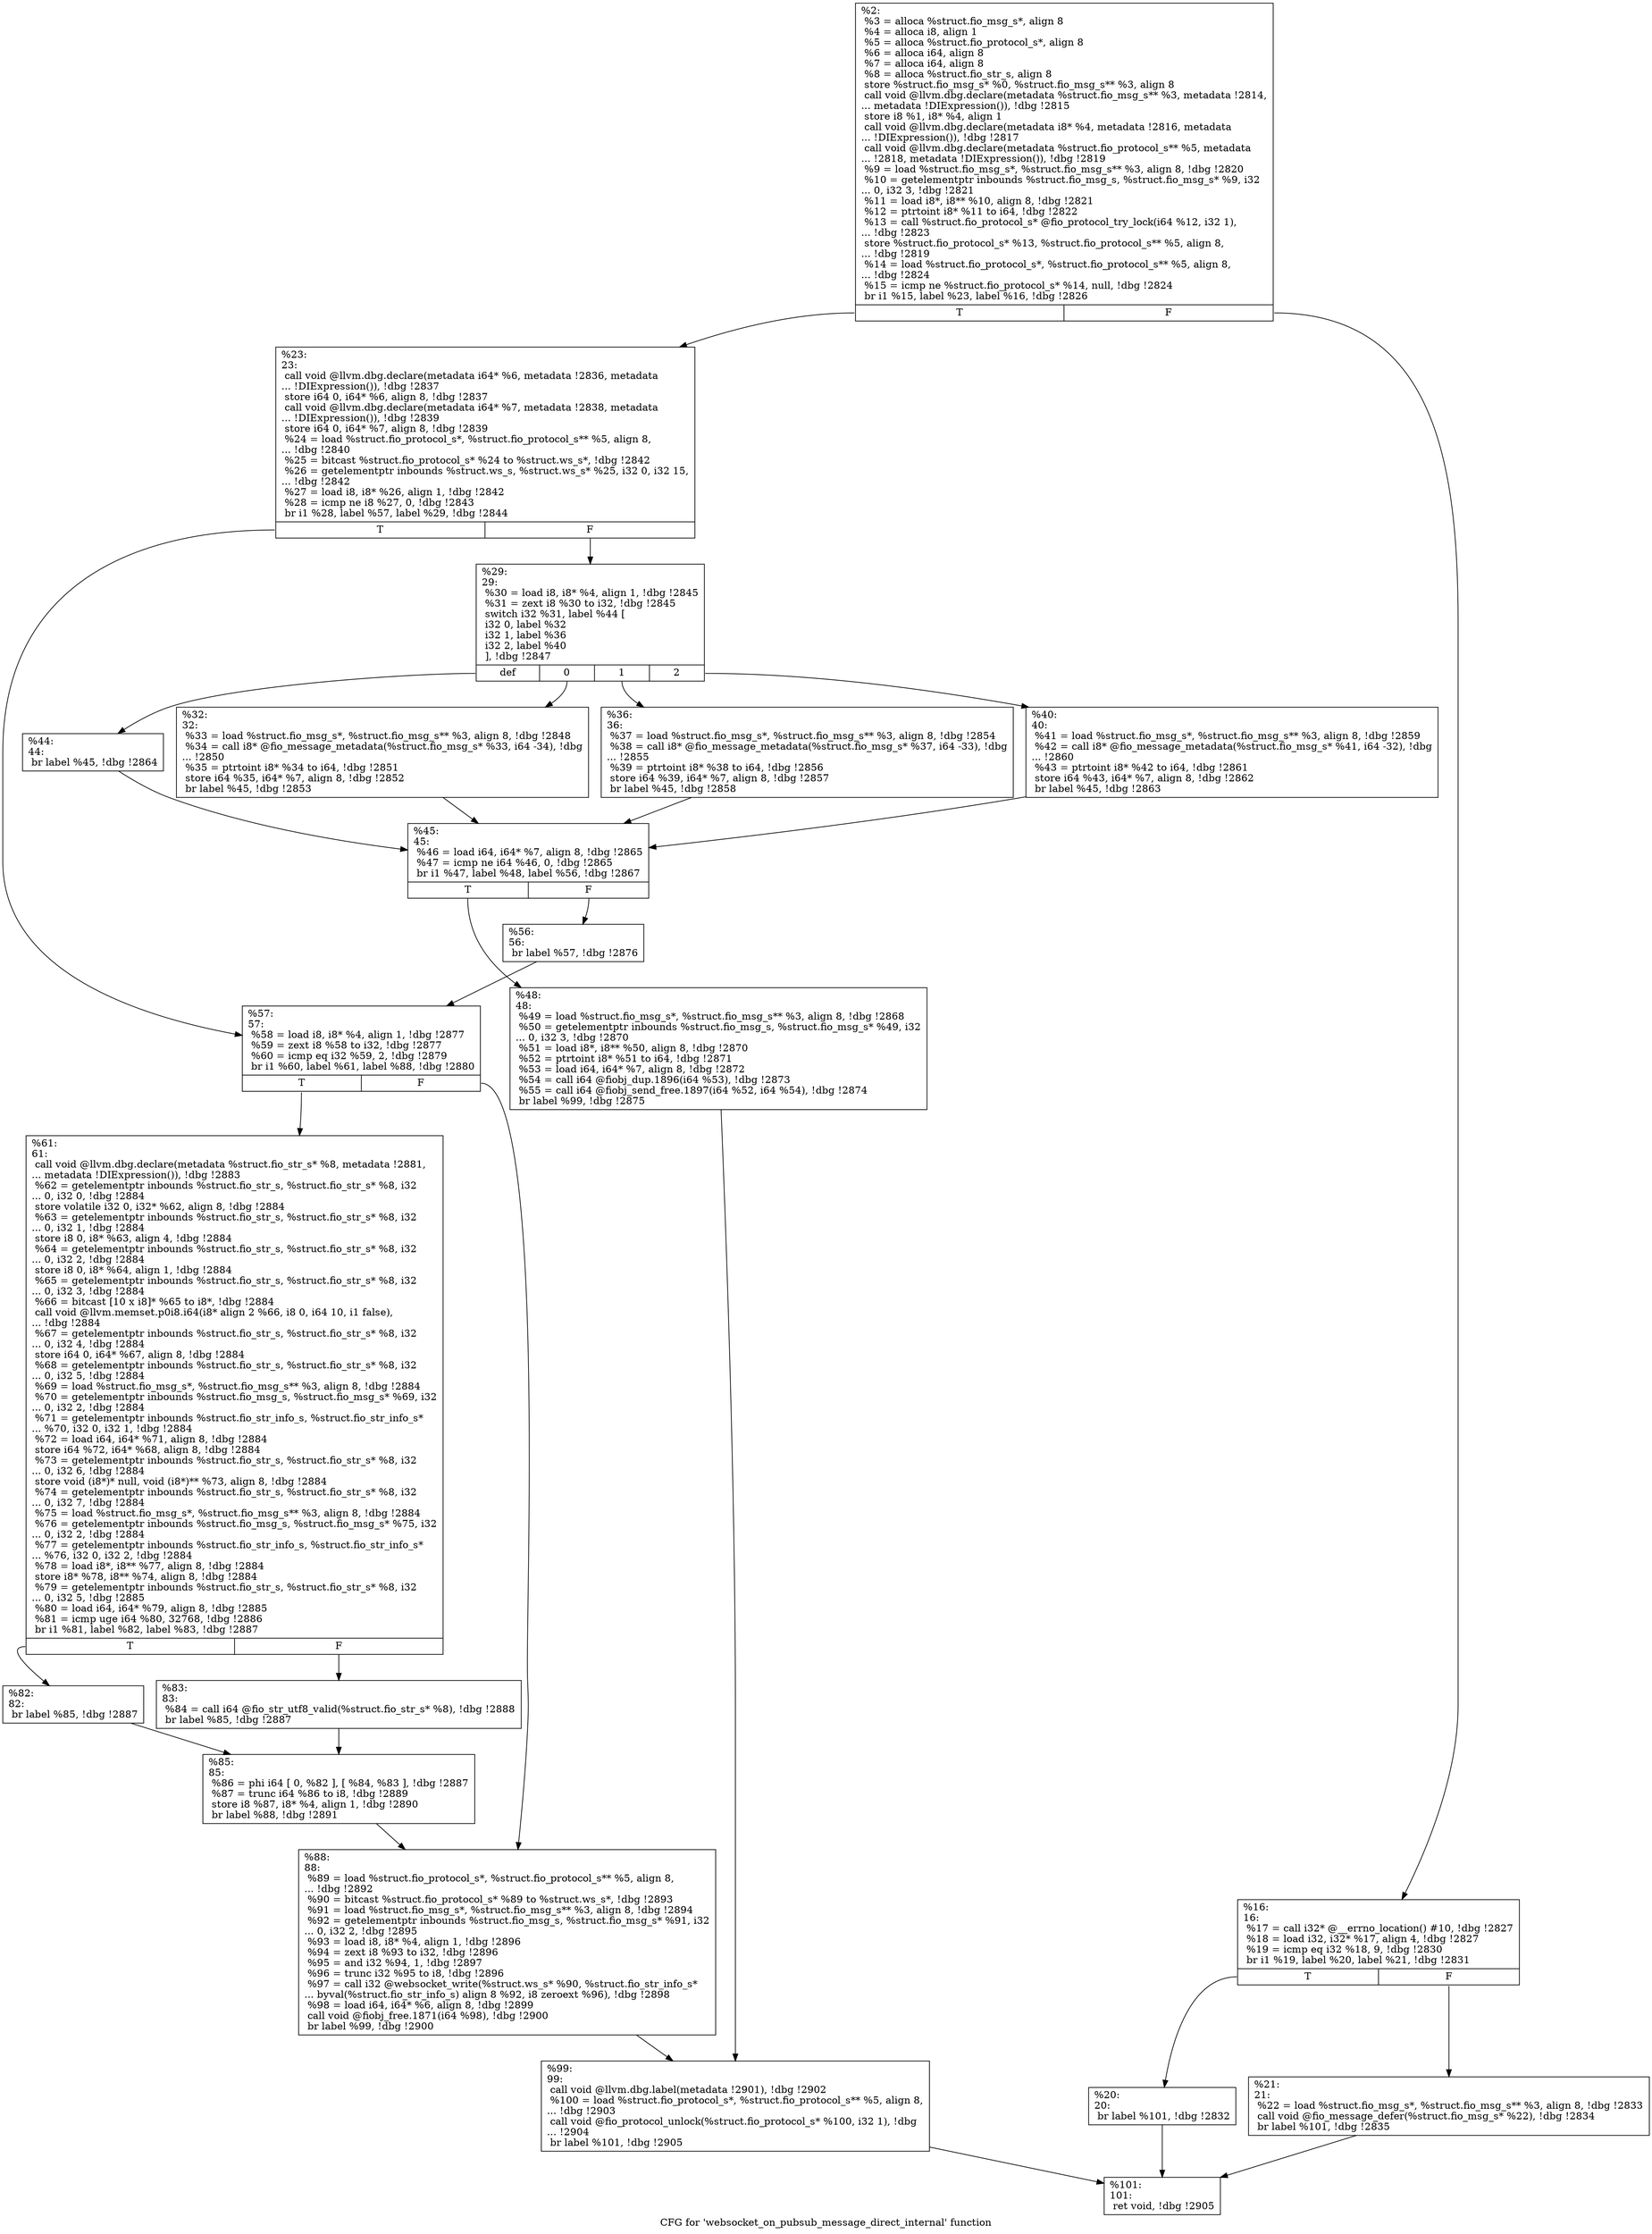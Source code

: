digraph "CFG for 'websocket_on_pubsub_message_direct_internal' function" {
	label="CFG for 'websocket_on_pubsub_message_direct_internal' function";

	Node0x556851ef3280 [shape=record,label="{%2:\l  %3 = alloca %struct.fio_msg_s*, align 8\l  %4 = alloca i8, align 1\l  %5 = alloca %struct.fio_protocol_s*, align 8\l  %6 = alloca i64, align 8\l  %7 = alloca i64, align 8\l  %8 = alloca %struct.fio_str_s, align 8\l  store %struct.fio_msg_s* %0, %struct.fio_msg_s** %3, align 8\l  call void @llvm.dbg.declare(metadata %struct.fio_msg_s** %3, metadata !2814,\l... metadata !DIExpression()), !dbg !2815\l  store i8 %1, i8* %4, align 1\l  call void @llvm.dbg.declare(metadata i8* %4, metadata !2816, metadata\l... !DIExpression()), !dbg !2817\l  call void @llvm.dbg.declare(metadata %struct.fio_protocol_s** %5, metadata\l... !2818, metadata !DIExpression()), !dbg !2819\l  %9 = load %struct.fio_msg_s*, %struct.fio_msg_s** %3, align 8, !dbg !2820\l  %10 = getelementptr inbounds %struct.fio_msg_s, %struct.fio_msg_s* %9, i32\l... 0, i32 3, !dbg !2821\l  %11 = load i8*, i8** %10, align 8, !dbg !2821\l  %12 = ptrtoint i8* %11 to i64, !dbg !2822\l  %13 = call %struct.fio_protocol_s* @fio_protocol_try_lock(i64 %12, i32 1),\l... !dbg !2823\l  store %struct.fio_protocol_s* %13, %struct.fio_protocol_s** %5, align 8,\l... !dbg !2819\l  %14 = load %struct.fio_protocol_s*, %struct.fio_protocol_s** %5, align 8,\l... !dbg !2824\l  %15 = icmp ne %struct.fio_protocol_s* %14, null, !dbg !2824\l  br i1 %15, label %23, label %16, !dbg !2826\l|{<s0>T|<s1>F}}"];
	Node0x556851ef3280:s0 -> Node0x556851ef5ef0;
	Node0x556851ef3280:s1 -> Node0x556851ef5e00;
	Node0x556851ef5e00 [shape=record,label="{%16:\l16:                                               \l  %17 = call i32* @__errno_location() #10, !dbg !2827\l  %18 = load i32, i32* %17, align 4, !dbg !2827\l  %19 = icmp eq i32 %18, 9, !dbg !2830\l  br i1 %19, label %20, label %21, !dbg !2831\l|{<s0>T|<s1>F}}"];
	Node0x556851ef5e00:s0 -> Node0x556851ef5e50;
	Node0x556851ef5e00:s1 -> Node0x556851ef5ea0;
	Node0x556851ef5e50 [shape=record,label="{%20:\l20:                                               \l  br label %101, !dbg !2832\l}"];
	Node0x556851ef5e50 -> Node0x556851ef63f0;
	Node0x556851ef5ea0 [shape=record,label="{%21:\l21:                                               \l  %22 = load %struct.fio_msg_s*, %struct.fio_msg_s** %3, align 8, !dbg !2833\l  call void @fio_message_defer(%struct.fio_msg_s* %22), !dbg !2834\l  br label %101, !dbg !2835\l}"];
	Node0x556851ef5ea0 -> Node0x556851ef63f0;
	Node0x556851ef5ef0 [shape=record,label="{%23:\l23:                                               \l  call void @llvm.dbg.declare(metadata i64* %6, metadata !2836, metadata\l... !DIExpression()), !dbg !2837\l  store i64 0, i64* %6, align 8, !dbg !2837\l  call void @llvm.dbg.declare(metadata i64* %7, metadata !2838, metadata\l... !DIExpression()), !dbg !2839\l  store i64 0, i64* %7, align 8, !dbg !2839\l  %24 = load %struct.fio_protocol_s*, %struct.fio_protocol_s** %5, align 8,\l... !dbg !2840\l  %25 = bitcast %struct.fio_protocol_s* %24 to %struct.ws_s*, !dbg !2842\l  %26 = getelementptr inbounds %struct.ws_s, %struct.ws_s* %25, i32 0, i32 15,\l... !dbg !2842\l  %27 = load i8, i8* %26, align 1, !dbg !2842\l  %28 = icmp ne i8 %27, 0, !dbg !2843\l  br i1 %28, label %57, label %29, !dbg !2844\l|{<s0>T|<s1>F}}"];
	Node0x556851ef5ef0:s0 -> Node0x556851ef61c0;
	Node0x556851ef5ef0:s1 -> Node0x556851ef5f40;
	Node0x556851ef5f40 [shape=record,label="{%29:\l29:                                               \l  %30 = load i8, i8* %4, align 1, !dbg !2845\l  %31 = zext i8 %30 to i32, !dbg !2845\l  switch i32 %31, label %44 [\l    i32 0, label %32\l    i32 1, label %36\l    i32 2, label %40\l  ], !dbg !2847\l|{<s0>def|<s1>0|<s2>1|<s3>2}}"];
	Node0x556851ef5f40:s0 -> Node0x556851ef6080;
	Node0x556851ef5f40:s1 -> Node0x556851ef5f90;
	Node0x556851ef5f40:s2 -> Node0x556851ef5fe0;
	Node0x556851ef5f40:s3 -> Node0x556851ef6030;
	Node0x556851ef5f90 [shape=record,label="{%32:\l32:                                               \l  %33 = load %struct.fio_msg_s*, %struct.fio_msg_s** %3, align 8, !dbg !2848\l  %34 = call i8* @fio_message_metadata(%struct.fio_msg_s* %33, i64 -34), !dbg\l... !2850\l  %35 = ptrtoint i8* %34 to i64, !dbg !2851\l  store i64 %35, i64* %7, align 8, !dbg !2852\l  br label %45, !dbg !2853\l}"];
	Node0x556851ef5f90 -> Node0x556851ef60d0;
	Node0x556851ef5fe0 [shape=record,label="{%36:\l36:                                               \l  %37 = load %struct.fio_msg_s*, %struct.fio_msg_s** %3, align 8, !dbg !2854\l  %38 = call i8* @fio_message_metadata(%struct.fio_msg_s* %37, i64 -33), !dbg\l... !2855\l  %39 = ptrtoint i8* %38 to i64, !dbg !2856\l  store i64 %39, i64* %7, align 8, !dbg !2857\l  br label %45, !dbg !2858\l}"];
	Node0x556851ef5fe0 -> Node0x556851ef60d0;
	Node0x556851ef6030 [shape=record,label="{%40:\l40:                                               \l  %41 = load %struct.fio_msg_s*, %struct.fio_msg_s** %3, align 8, !dbg !2859\l  %42 = call i8* @fio_message_metadata(%struct.fio_msg_s* %41, i64 -32), !dbg\l... !2860\l  %43 = ptrtoint i8* %42 to i64, !dbg !2861\l  store i64 %43, i64* %7, align 8, !dbg !2862\l  br label %45, !dbg !2863\l}"];
	Node0x556851ef6030 -> Node0x556851ef60d0;
	Node0x556851ef6080 [shape=record,label="{%44:\l44:                                               \l  br label %45, !dbg !2864\l}"];
	Node0x556851ef6080 -> Node0x556851ef60d0;
	Node0x556851ef60d0 [shape=record,label="{%45:\l45:                                               \l  %46 = load i64, i64* %7, align 8, !dbg !2865\l  %47 = icmp ne i64 %46, 0, !dbg !2865\l  br i1 %47, label %48, label %56, !dbg !2867\l|{<s0>T|<s1>F}}"];
	Node0x556851ef60d0:s0 -> Node0x556851ef6120;
	Node0x556851ef60d0:s1 -> Node0x556851ef6170;
	Node0x556851ef6120 [shape=record,label="{%48:\l48:                                               \l  %49 = load %struct.fio_msg_s*, %struct.fio_msg_s** %3, align 8, !dbg !2868\l  %50 = getelementptr inbounds %struct.fio_msg_s, %struct.fio_msg_s* %49, i32\l... 0, i32 3, !dbg !2870\l  %51 = load i8*, i8** %50, align 8, !dbg !2870\l  %52 = ptrtoint i8* %51 to i64, !dbg !2871\l  %53 = load i64, i64* %7, align 8, !dbg !2872\l  %54 = call i64 @fiobj_dup.1896(i64 %53), !dbg !2873\l  %55 = call i64 @fiobj_send_free.1897(i64 %52, i64 %54), !dbg !2874\l  br label %99, !dbg !2875\l}"];
	Node0x556851ef6120 -> Node0x556851ef63a0;
	Node0x556851ef6170 [shape=record,label="{%56:\l56:                                               \l  br label %57, !dbg !2876\l}"];
	Node0x556851ef6170 -> Node0x556851ef61c0;
	Node0x556851ef61c0 [shape=record,label="{%57:\l57:                                               \l  %58 = load i8, i8* %4, align 1, !dbg !2877\l  %59 = zext i8 %58 to i32, !dbg !2877\l  %60 = icmp eq i32 %59, 2, !dbg !2879\l  br i1 %60, label %61, label %88, !dbg !2880\l|{<s0>T|<s1>F}}"];
	Node0x556851ef61c0:s0 -> Node0x556851ef6210;
	Node0x556851ef61c0:s1 -> Node0x556851ef6350;
	Node0x556851ef6210 [shape=record,label="{%61:\l61:                                               \l  call void @llvm.dbg.declare(metadata %struct.fio_str_s* %8, metadata !2881,\l... metadata !DIExpression()), !dbg !2883\l  %62 = getelementptr inbounds %struct.fio_str_s, %struct.fio_str_s* %8, i32\l... 0, i32 0, !dbg !2884\l  store volatile i32 0, i32* %62, align 8, !dbg !2884\l  %63 = getelementptr inbounds %struct.fio_str_s, %struct.fio_str_s* %8, i32\l... 0, i32 1, !dbg !2884\l  store i8 0, i8* %63, align 4, !dbg !2884\l  %64 = getelementptr inbounds %struct.fio_str_s, %struct.fio_str_s* %8, i32\l... 0, i32 2, !dbg !2884\l  store i8 0, i8* %64, align 1, !dbg !2884\l  %65 = getelementptr inbounds %struct.fio_str_s, %struct.fio_str_s* %8, i32\l... 0, i32 3, !dbg !2884\l  %66 = bitcast [10 x i8]* %65 to i8*, !dbg !2884\l  call void @llvm.memset.p0i8.i64(i8* align 2 %66, i8 0, i64 10, i1 false),\l... !dbg !2884\l  %67 = getelementptr inbounds %struct.fio_str_s, %struct.fio_str_s* %8, i32\l... 0, i32 4, !dbg !2884\l  store i64 0, i64* %67, align 8, !dbg !2884\l  %68 = getelementptr inbounds %struct.fio_str_s, %struct.fio_str_s* %8, i32\l... 0, i32 5, !dbg !2884\l  %69 = load %struct.fio_msg_s*, %struct.fio_msg_s** %3, align 8, !dbg !2884\l  %70 = getelementptr inbounds %struct.fio_msg_s, %struct.fio_msg_s* %69, i32\l... 0, i32 2, !dbg !2884\l  %71 = getelementptr inbounds %struct.fio_str_info_s, %struct.fio_str_info_s*\l... %70, i32 0, i32 1, !dbg !2884\l  %72 = load i64, i64* %71, align 8, !dbg !2884\l  store i64 %72, i64* %68, align 8, !dbg !2884\l  %73 = getelementptr inbounds %struct.fio_str_s, %struct.fio_str_s* %8, i32\l... 0, i32 6, !dbg !2884\l  store void (i8*)* null, void (i8*)** %73, align 8, !dbg !2884\l  %74 = getelementptr inbounds %struct.fio_str_s, %struct.fio_str_s* %8, i32\l... 0, i32 7, !dbg !2884\l  %75 = load %struct.fio_msg_s*, %struct.fio_msg_s** %3, align 8, !dbg !2884\l  %76 = getelementptr inbounds %struct.fio_msg_s, %struct.fio_msg_s* %75, i32\l... 0, i32 2, !dbg !2884\l  %77 = getelementptr inbounds %struct.fio_str_info_s, %struct.fio_str_info_s*\l... %76, i32 0, i32 2, !dbg !2884\l  %78 = load i8*, i8** %77, align 8, !dbg !2884\l  store i8* %78, i8** %74, align 8, !dbg !2884\l  %79 = getelementptr inbounds %struct.fio_str_s, %struct.fio_str_s* %8, i32\l... 0, i32 5, !dbg !2885\l  %80 = load i64, i64* %79, align 8, !dbg !2885\l  %81 = icmp uge i64 %80, 32768, !dbg !2886\l  br i1 %81, label %82, label %83, !dbg !2887\l|{<s0>T|<s1>F}}"];
	Node0x556851ef6210:s0 -> Node0x556851ef6260;
	Node0x556851ef6210:s1 -> Node0x556851ef62b0;
	Node0x556851ef6260 [shape=record,label="{%82:\l82:                                               \l  br label %85, !dbg !2887\l}"];
	Node0x556851ef6260 -> Node0x556851ef6300;
	Node0x556851ef62b0 [shape=record,label="{%83:\l83:                                               \l  %84 = call i64 @fio_str_utf8_valid(%struct.fio_str_s* %8), !dbg !2888\l  br label %85, !dbg !2887\l}"];
	Node0x556851ef62b0 -> Node0x556851ef6300;
	Node0x556851ef6300 [shape=record,label="{%85:\l85:                                               \l  %86 = phi i64 [ 0, %82 ], [ %84, %83 ], !dbg !2887\l  %87 = trunc i64 %86 to i8, !dbg !2889\l  store i8 %87, i8* %4, align 1, !dbg !2890\l  br label %88, !dbg !2891\l}"];
	Node0x556851ef6300 -> Node0x556851ef6350;
	Node0x556851ef6350 [shape=record,label="{%88:\l88:                                               \l  %89 = load %struct.fio_protocol_s*, %struct.fio_protocol_s** %5, align 8,\l... !dbg !2892\l  %90 = bitcast %struct.fio_protocol_s* %89 to %struct.ws_s*, !dbg !2893\l  %91 = load %struct.fio_msg_s*, %struct.fio_msg_s** %3, align 8, !dbg !2894\l  %92 = getelementptr inbounds %struct.fio_msg_s, %struct.fio_msg_s* %91, i32\l... 0, i32 2, !dbg !2895\l  %93 = load i8, i8* %4, align 1, !dbg !2896\l  %94 = zext i8 %93 to i32, !dbg !2896\l  %95 = and i32 %94, 1, !dbg !2897\l  %96 = trunc i32 %95 to i8, !dbg !2896\l  %97 = call i32 @websocket_write(%struct.ws_s* %90, %struct.fio_str_info_s*\l... byval(%struct.fio_str_info_s) align 8 %92, i8 zeroext %96), !dbg !2898\l  %98 = load i64, i64* %6, align 8, !dbg !2899\l  call void @fiobj_free.1871(i64 %98), !dbg !2900\l  br label %99, !dbg !2900\l}"];
	Node0x556851ef6350 -> Node0x556851ef63a0;
	Node0x556851ef63a0 [shape=record,label="{%99:\l99:                                               \l  call void @llvm.dbg.label(metadata !2901), !dbg !2902\l  %100 = load %struct.fio_protocol_s*, %struct.fio_protocol_s** %5, align 8,\l... !dbg !2903\l  call void @fio_protocol_unlock(%struct.fio_protocol_s* %100, i32 1), !dbg\l... !2904\l  br label %101, !dbg !2905\l}"];
	Node0x556851ef63a0 -> Node0x556851ef63f0;
	Node0x556851ef63f0 [shape=record,label="{%101:\l101:                                              \l  ret void, !dbg !2905\l}"];
}
